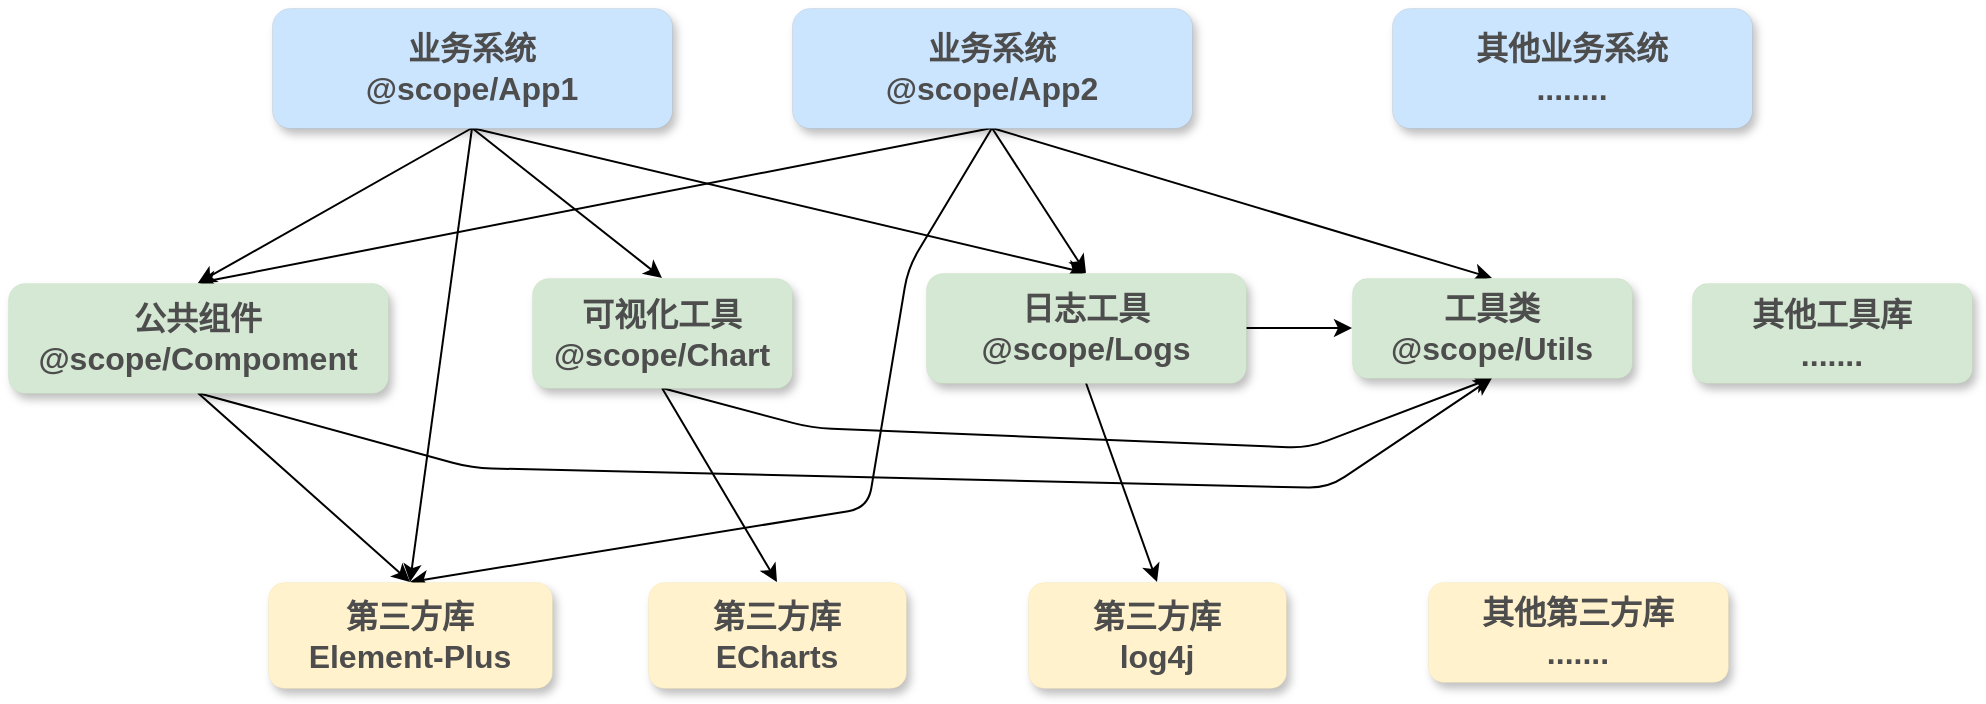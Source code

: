 <mxfile>
    <diagram id="oHC4MbUsLPKcTJVh_2g_" name="第 1 页">
        <mxGraphModel dx="1475" dy="683" grid="1" gridSize="10" guides="1" tooltips="1" connect="1" arrows="1" fold="1" page="1" pageScale="1" pageWidth="1169" pageHeight="827" background="#FFFFFF" math="0" shadow="0">
            <root>
                <mxCell id="0"/>
                <mxCell id="1" parent="0"/>
                <mxCell id="15" style="edgeStyle=none;html=1;entryX=0.5;entryY=0;entryDx=0;entryDy=0;exitX=0.5;exitY=1;exitDx=0;exitDy=0;" parent="1" source="2" target="5" edge="1">
                    <mxGeometry relative="1" as="geometry">
                        <mxPoint x="228" y="130" as="sourcePoint"/>
                    </mxGeometry>
                </mxCell>
                <mxCell id="16" style="edgeStyle=none;html=1;entryX=0.5;entryY=0;entryDx=0;entryDy=0;exitX=0.5;exitY=1;exitDx=0;exitDy=0;" parent="1" source="2" target="9" edge="1">
                    <mxGeometry relative="1" as="geometry">
                        <mxPoint x="253" y="130" as="sourcePoint"/>
                        <Array as="points"/>
                    </mxGeometry>
                </mxCell>
                <mxCell id="32" style="edgeStyle=none;html=1;exitX=0.5;exitY=1;exitDx=0;exitDy=0;entryX=0.5;entryY=0;entryDx=0;entryDy=0;" parent="1" source="2" target="6" edge="1">
                    <mxGeometry relative="1" as="geometry">
                        <mxPoint x="241" y="130.0" as="sourcePoint"/>
                    </mxGeometry>
                </mxCell>
                <mxCell id="33" style="edgeStyle=none;html=1;exitX=0.5;exitY=1;exitDx=0;exitDy=0;entryX=0.5;entryY=0;entryDx=0;entryDy=0;" parent="1" source="2" target="7" edge="1">
                    <mxGeometry relative="1" as="geometry"/>
                </mxCell>
                <mxCell id="2" value="&lt;b&gt;&lt;font style=&quot;color: rgb(77, 77, 77);&quot;&gt;业务系统&lt;br&gt;@scope/App1&lt;/font&gt;&lt;/b&gt;" style="rounded=1;whiteSpace=wrap;html=1;spacing=-1;labelBackgroundColor=none;fillColor=#cce5ff;strokeColor=#36393d;fontSize=16;shadow=1;glass=0;strokeWidth=0;" parent="1" vertex="1">
                    <mxGeometry x="172" y="70" width="200" height="60" as="geometry"/>
                </mxCell>
                <mxCell id="34" style="edgeStyle=none;html=1;exitX=0.5;exitY=1;exitDx=0;exitDy=0;entryX=0.5;entryY=0;entryDx=0;entryDy=0;" parent="1" source="3" target="7" edge="1">
                    <mxGeometry relative="1" as="geometry"/>
                </mxCell>
                <mxCell id="35" style="edgeStyle=none;html=1;exitX=0.5;exitY=1;exitDx=0;exitDy=0;entryX=0.5;entryY=0;entryDx=0;entryDy=0;" parent="1" source="3" target="11" edge="1">
                    <mxGeometry relative="1" as="geometry"/>
                </mxCell>
                <mxCell id="36" style="edgeStyle=none;html=1;exitX=0.5;exitY=1;exitDx=0;exitDy=0;entryX=0.5;entryY=0;entryDx=0;entryDy=0;" parent="1" source="3" target="5" edge="1">
                    <mxGeometry relative="1" as="geometry"/>
                </mxCell>
                <mxCell id="37" style="edgeStyle=none;html=1;exitX=0.5;exitY=1;exitDx=0;exitDy=0;entryX=0.5;entryY=0;entryDx=0;entryDy=0;" parent="1" source="3" target="9" edge="1">
                    <mxGeometry relative="1" as="geometry">
                        <Array as="points">
                            <mxPoint x="490" y="200"/>
                            <mxPoint x="470" y="320"/>
                        </Array>
                    </mxGeometry>
                </mxCell>
                <mxCell id="3" value="&lt;b&gt;&lt;font style=&quot;color: rgb(77, 77, 77);&quot;&gt;业务系统&lt;br&gt;@scope/App2&lt;/font&gt;&lt;/b&gt;" style="rounded=1;whiteSpace=wrap;html=1;spacing=-1;labelBackgroundColor=none;fillColor=#cce5ff;strokeColor=#36393d;fontSize=16;shadow=1;glass=0;strokeWidth=0;" parent="1" vertex="1">
                    <mxGeometry x="432" y="70" width="200" height="60" as="geometry"/>
                </mxCell>
                <mxCell id="4" value="&lt;b&gt;&lt;font style=&quot;color: rgb(77, 77, 77);&quot;&gt;其他业务系统&lt;br&gt;........&lt;/font&gt;&lt;/b&gt;" style="rounded=1;whiteSpace=wrap;html=1;spacing=-1;labelBackgroundColor=none;fillColor=#cce5ff;strokeColor=#36393d;fontSize=16;shadow=1;glass=0;strokeWidth=0;" parent="1" vertex="1">
                    <mxGeometry x="732" y="70" width="180" height="60" as="geometry"/>
                </mxCell>
                <mxCell id="19" style="edgeStyle=none;html=1;exitX=0.5;exitY=1;exitDx=0;exitDy=0;entryX=0.5;entryY=0;entryDx=0;entryDy=0;" parent="1" source="5" target="9" edge="1">
                    <mxGeometry relative="1" as="geometry"/>
                </mxCell>
                <mxCell id="25" style="edgeStyle=none;html=1;exitX=0.5;exitY=1;exitDx=0;exitDy=0;entryX=0.5;entryY=1;entryDx=0;entryDy=0;" parent="1" source="5" target="11" edge="1">
                    <mxGeometry relative="1" as="geometry">
                        <Array as="points">
                            <mxPoint x="272" y="300"/>
                            <mxPoint x="700" y="310"/>
                        </Array>
                    </mxGeometry>
                </mxCell>
                <mxCell id="5" value="&lt;b&gt;&lt;font style=&quot;color: rgb(77, 77, 77);&quot;&gt;公共组件@scope/Compoment&lt;/font&gt;&lt;/b&gt;" style="rounded=1;whiteSpace=wrap;html=1;spacing=-1;labelBackgroundColor=none;fillColor=#d5e8d4;strokeColor=#82b366;fontSize=16;shadow=1;glass=0;strokeWidth=0;" parent="1" vertex="1">
                    <mxGeometry x="40" y="207.5" width="190" height="55" as="geometry"/>
                </mxCell>
                <mxCell id="26" style="edgeStyle=none;html=1;exitX=0.5;exitY=1;exitDx=0;exitDy=0;entryX=0.5;entryY=1;entryDx=0;entryDy=0;" parent="1" source="6" target="11" edge="1">
                    <mxGeometry relative="1" as="geometry">
                        <mxPoint x="710.5" y="255.0" as="targetPoint"/>
                        <Array as="points">
                            <mxPoint x="442" y="280"/>
                            <mxPoint x="690" y="290"/>
                        </Array>
                    </mxGeometry>
                </mxCell>
                <mxCell id="38" style="edgeStyle=none;html=1;exitX=0.5;exitY=1;exitDx=0;exitDy=0;entryX=0.5;entryY=0;entryDx=0;entryDy=0;" parent="1" source="6" target="12" edge="1">
                    <mxGeometry relative="1" as="geometry"/>
                </mxCell>
                <mxCell id="6" value="&lt;b&gt;&lt;font style=&quot;color: rgb(77, 77, 77);&quot;&gt;可视化工具&lt;/font&gt;&lt;/b&gt;&lt;b style=&quot;background-color: transparent;&quot;&gt;&lt;font style=&quot;color: rgb(77, 77, 77);&quot;&gt;@scope/Chart&lt;/font&gt;&lt;/b&gt;" style="rounded=1;whiteSpace=wrap;html=1;spacing=-1;labelBackgroundColor=none;fillColor=#d5e8d4;strokeColor=#82b366;fontSize=16;shadow=1;glass=0;strokeWidth=0;" parent="1" vertex="1">
                    <mxGeometry x="302" y="205" width="130" height="55" as="geometry"/>
                </mxCell>
                <mxCell id="27" style="edgeStyle=none;html=1;exitX=1;exitY=0.5;exitDx=0;exitDy=0;entryX=0;entryY=0.5;entryDx=0;entryDy=0;" parent="1" source="7" target="11" edge="1">
                    <mxGeometry relative="1" as="geometry"/>
                </mxCell>
                <mxCell id="29" style="edgeStyle=none;html=1;exitX=0.5;exitY=1;exitDx=0;exitDy=0;entryX=0.5;entryY=0;entryDx=0;entryDy=0;" parent="1" source="7" target="13" edge="1">
                    <mxGeometry relative="1" as="geometry"/>
                </mxCell>
                <mxCell id="7" value="&lt;b&gt;&lt;font style=&quot;color: rgb(77, 77, 77);&quot;&gt;日志工具&lt;/font&gt;&lt;/b&gt;&lt;div&gt;&lt;b&gt;&lt;font style=&quot;color: rgb(77, 77, 77);&quot;&gt;@scope/Logs&lt;/font&gt;&lt;/b&gt;&lt;/div&gt;" style="rounded=1;whiteSpace=wrap;html=1;spacing=-1;labelBackgroundColor=none;fillColor=#d5e8d4;strokeColor=#82b366;fontSize=16;shadow=1;glass=0;strokeWidth=0;" parent="1" vertex="1">
                    <mxGeometry x="499" y="202.5" width="160" height="55" as="geometry"/>
                </mxCell>
                <mxCell id="9" value="&lt;b&gt;&lt;font style=&quot;color: rgb(77, 77, 77);&quot;&gt;第三方库&lt;br&gt;Element-Plus&lt;/font&gt;&lt;/b&gt;" style="rounded=1;whiteSpace=wrap;html=1;spacing=-1;labelBackgroundColor=none;fillColor=#fff2cc;strokeColor=#d6b656;fontSize=16;shadow=1;glass=0;strokeWidth=0;" parent="1" vertex="1">
                    <mxGeometry x="170" y="357" width="142" height="53" as="geometry"/>
                </mxCell>
                <mxCell id="11" value="&lt;b style=&quot;background-color: transparent;&quot;&gt;&lt;font style=&quot;color: rgb(77, 77, 77);&quot;&gt;工具类@scope/Utils&lt;/font&gt;&lt;/b&gt;" style="rounded=1;whiteSpace=wrap;html=1;spacing=-1;labelBackgroundColor=none;fillColor=#d5e8d4;strokeColor=#82b366;fontSize=16;shadow=1;glass=0;strokeWidth=0;" parent="1" vertex="1">
                    <mxGeometry x="712" y="205" width="140" height="50" as="geometry"/>
                </mxCell>
                <mxCell id="12" value="&lt;b&gt;&lt;font style=&quot;color: rgb(77, 77, 77);&quot;&gt;第三方库&lt;br&gt;ECharts&lt;/font&gt;&lt;/b&gt;" style="rounded=1;whiteSpace=wrap;html=1;spacing=-1;labelBackgroundColor=none;fillColor=#fff2cc;strokeColor=#d6b656;fontSize=16;shadow=1;glass=0;strokeWidth=0;" parent="1" vertex="1">
                    <mxGeometry x="360" y="357" width="129" height="53" as="geometry"/>
                </mxCell>
                <mxCell id="13" value="&lt;b&gt;&lt;font style=&quot;color: rgb(77, 77, 77);&quot;&gt;第三方库&lt;br&gt;log4j&lt;/font&gt;&lt;/b&gt;" style="rounded=1;whiteSpace=wrap;html=1;spacing=-1;labelBackgroundColor=none;fillColor=#fff2cc;strokeColor=#d6b656;fontSize=16;shadow=1;glass=0;strokeWidth=0;" parent="1" vertex="1">
                    <mxGeometry x="550" y="357" width="129" height="53" as="geometry"/>
                </mxCell>
                <mxCell id="14" value="&lt;b&gt;&lt;font style=&quot;color: rgb(77, 77, 77);&quot;&gt;其他第三方库&lt;br&gt;.......&lt;/font&gt;&lt;/b&gt;" style="rounded=1;whiteSpace=wrap;html=1;spacing=-1;labelBackgroundColor=none;fillColor=#fff2cc;strokeColor=#d6b656;fontSize=16;shadow=1;glass=0;strokeWidth=0;" parent="1" vertex="1">
                    <mxGeometry x="750" y="357" width="150" height="50" as="geometry"/>
                </mxCell>
                <mxCell id="41" value="&lt;b style=&quot;background-color: transparent;&quot;&gt;&lt;font style=&quot;color: rgb(77, 77, 77);&quot;&gt;其他工具库&lt;br&gt;.......&lt;/font&gt;&lt;/b&gt;" style="rounded=1;whiteSpace=wrap;html=1;spacing=-1;labelBackgroundColor=none;fillColor=#d5e8d4;strokeColor=#82b366;fontSize=16;shadow=1;glass=0;strokeWidth=0;" parent="1" vertex="1">
                    <mxGeometry x="882" y="207.5" width="140" height="50" as="geometry"/>
                </mxCell>
            </root>
        </mxGraphModel>
    </diagram>
</mxfile>